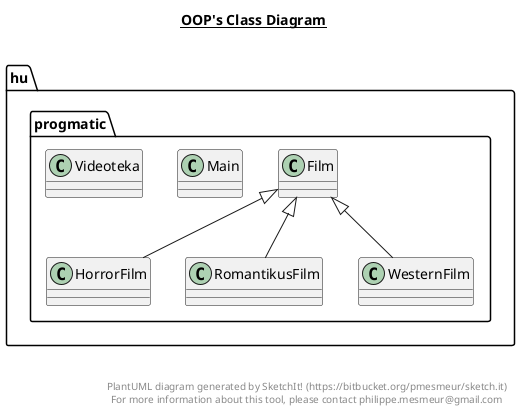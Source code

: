 @startuml

title __OOP's Class Diagram__\n

  namespace hu.progmatic {
    class hu.progmatic.Film {
    }
  }
  

  namespace hu.progmatic {
    class hu.progmatic.HorrorFilm {
    }
  }
  

  namespace hu.progmatic {
    class hu.progmatic.Main {
    }
  }
  

  namespace hu.progmatic {
    class hu.progmatic.RomantikusFilm {
    }
  }
  

  namespace hu.progmatic {
    class hu.progmatic.Videoteka {
    }
  }
  

  namespace hu.progmatic {
    class hu.progmatic.WesternFilm {
    }
  }
  

  hu.progmatic.HorrorFilm -up-|> hu.progmatic.Film
  hu.progmatic.RomantikusFilm -up-|> hu.progmatic.Film
  hu.progmatic.WesternFilm -up-|> hu.progmatic.Film


right footer


PlantUML diagram generated by SketchIt! (https://bitbucket.org/pmesmeur/sketch.it)
For more information about this tool, please contact philippe.mesmeur@gmail.com
endfooter

@enduml
